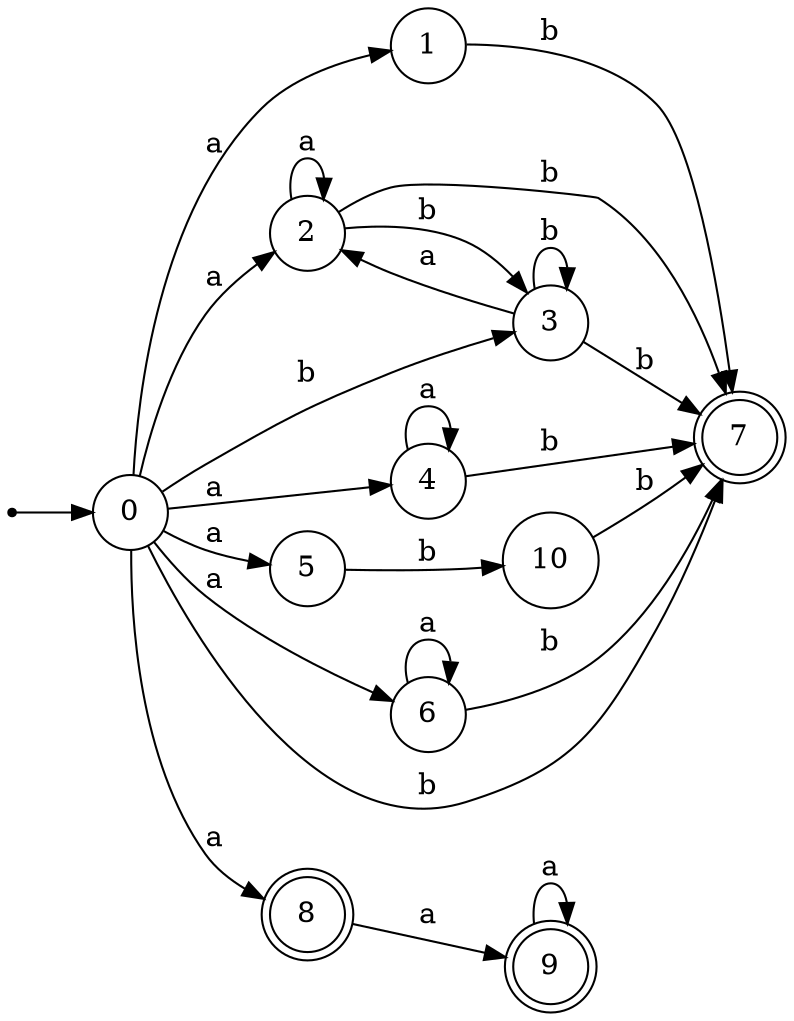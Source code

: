 digraph finite_state_machine {
rankdir=LR;
size="20,20";
node [shape = point]; "dummy0"
node [shape = circle]; "0";
"dummy0" -> "0";
node [shape = circle]; "1";
node [shape = circle]; "2";
node [shape = circle]; "3";
node [shape = circle]; "4";
node [shape = circle]; "5";
node [shape = circle]; "6";
node [shape = doublecircle]; "7";node [shape = doublecircle]; "8";node [shape = doublecircle]; "9";node [shape = circle]; "10";
"0" -> "1" [label = "a"];
 "0" -> "2" [label = "a"];
 "0" -> "4" [label = "a"];
 "0" -> "5" [label = "a"];
 "0" -> "6" [label = "a"];
 "0" -> "8" [label = "a"];
 "0" -> "3" [label = "b"];
 "0" -> "7" [label = "b"];
 "8" -> "9" [label = "a"];
 "9" -> "9" [label = "a"];
 "6" -> "6" [label = "a"];
 "6" -> "7" [label = "b"];
 "5" -> "10" [label = "b"];
 "10" -> "7" [label = "b"];
 "4" -> "4" [label = "a"];
 "4" -> "7" [label = "b"];
 "3" -> "3" [label = "b"];
 "3" -> "7" [label = "b"];
 "3" -> "2" [label = "a"];
 "2" -> "2" [label = "a"];
 "2" -> "3" [label = "b"];
 "2" -> "7" [label = "b"];
 "1" -> "7" [label = "b"];
 }
